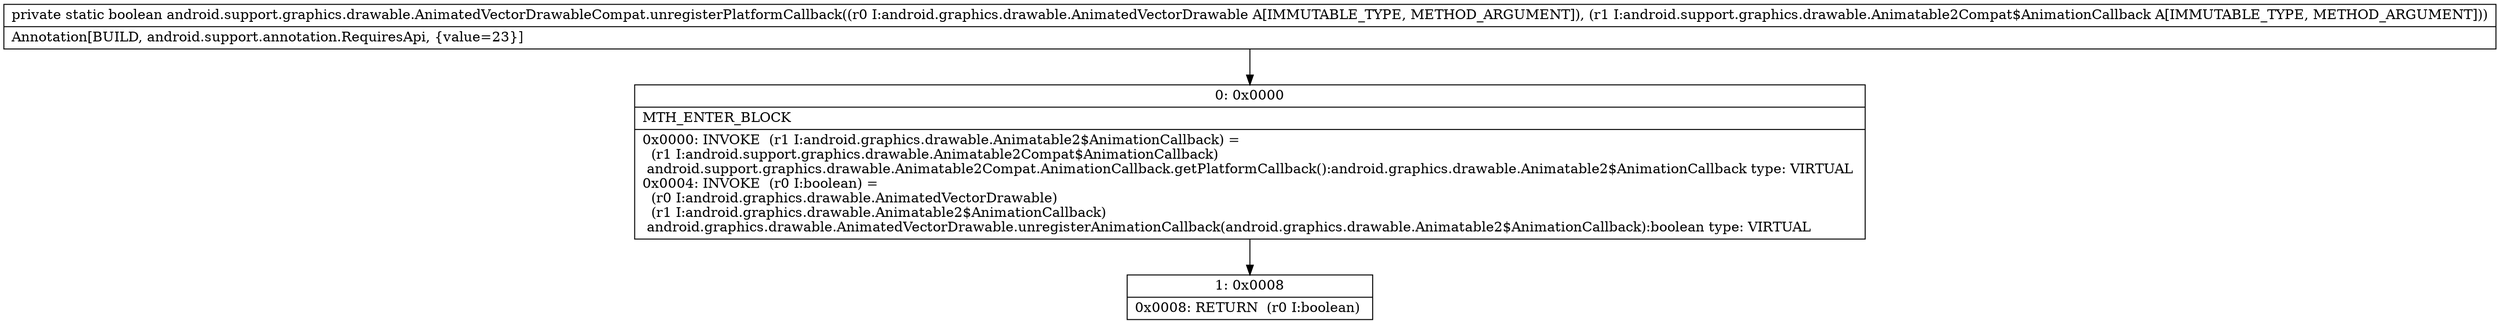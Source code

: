 digraph "CFG forandroid.support.graphics.drawable.AnimatedVectorDrawableCompat.unregisterPlatformCallback(Landroid\/graphics\/drawable\/AnimatedVectorDrawable;Landroid\/support\/graphics\/drawable\/Animatable2Compat$AnimationCallback;)Z" {
Node_0 [shape=record,label="{0\:\ 0x0000|MTH_ENTER_BLOCK\l|0x0000: INVOKE  (r1 I:android.graphics.drawable.Animatable2$AnimationCallback) = \l  (r1 I:android.support.graphics.drawable.Animatable2Compat$AnimationCallback)\l android.support.graphics.drawable.Animatable2Compat.AnimationCallback.getPlatformCallback():android.graphics.drawable.Animatable2$AnimationCallback type: VIRTUAL \l0x0004: INVOKE  (r0 I:boolean) = \l  (r0 I:android.graphics.drawable.AnimatedVectorDrawable)\l  (r1 I:android.graphics.drawable.Animatable2$AnimationCallback)\l android.graphics.drawable.AnimatedVectorDrawable.unregisterAnimationCallback(android.graphics.drawable.Animatable2$AnimationCallback):boolean type: VIRTUAL \l}"];
Node_1 [shape=record,label="{1\:\ 0x0008|0x0008: RETURN  (r0 I:boolean) \l}"];
MethodNode[shape=record,label="{private static boolean android.support.graphics.drawable.AnimatedVectorDrawableCompat.unregisterPlatformCallback((r0 I:android.graphics.drawable.AnimatedVectorDrawable A[IMMUTABLE_TYPE, METHOD_ARGUMENT]), (r1 I:android.support.graphics.drawable.Animatable2Compat$AnimationCallback A[IMMUTABLE_TYPE, METHOD_ARGUMENT]))  | Annotation[BUILD, android.support.annotation.RequiresApi, \{value=23\}]\l}"];
MethodNode -> Node_0;
Node_0 -> Node_1;
}

